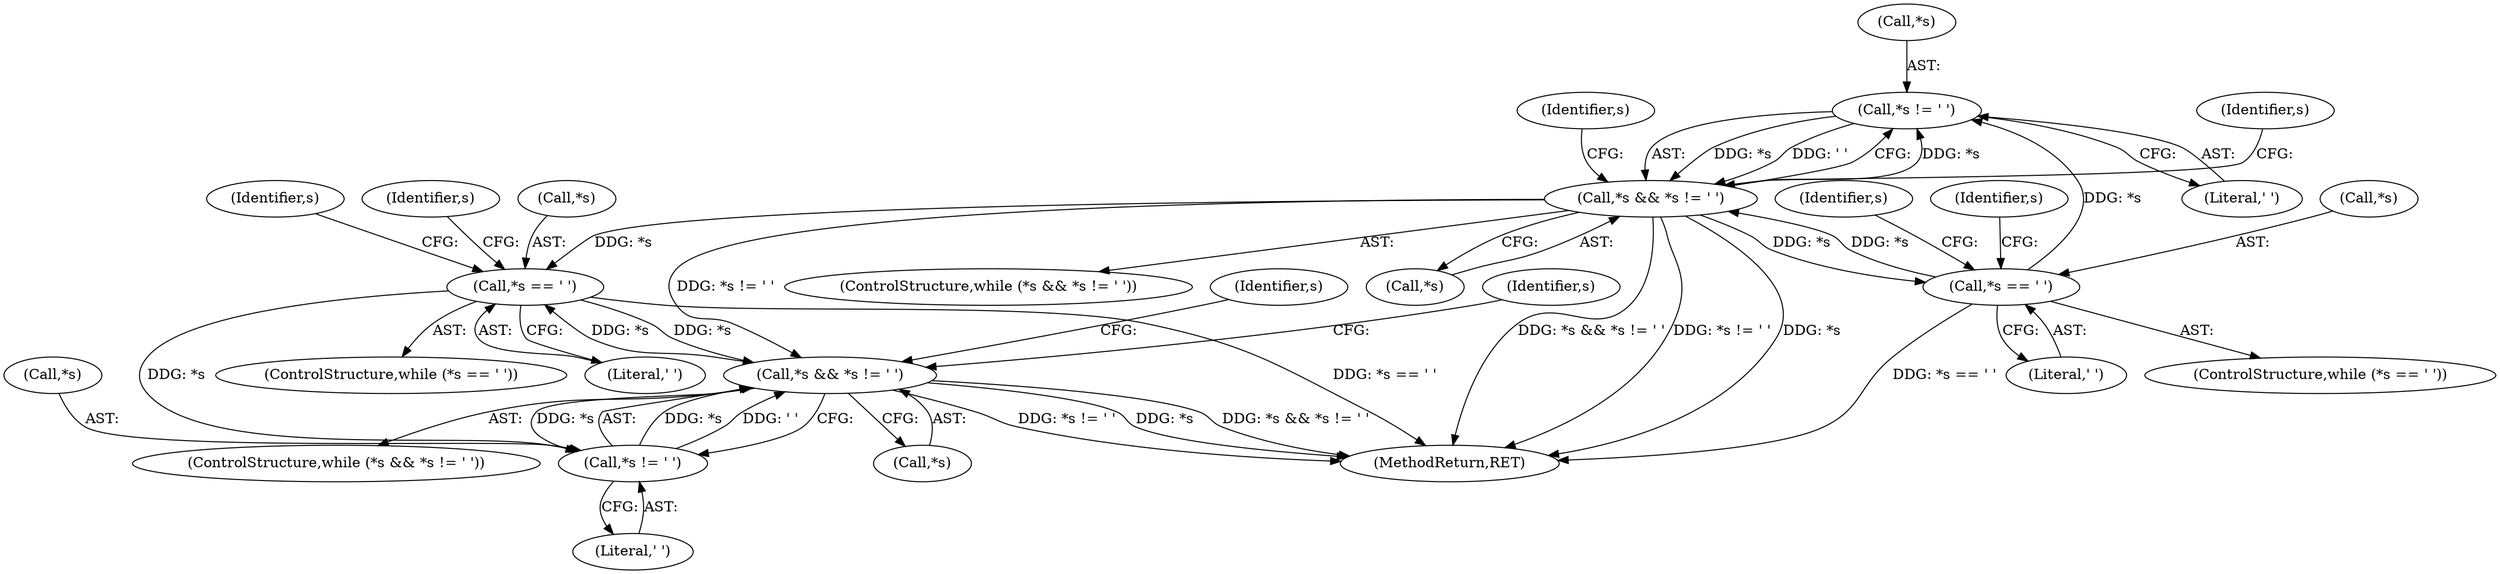 digraph "0_ghostscript_60dabde18d7fe12b19da8b509bdfee9cc886aafc_3@pointer" {
"1000479" [label="(Call,*s != ' ')"];
"1000464" [label="(Call,*s == ' ')"];
"1000476" [label="(Call,*s && *s != ' ')"];
"1000479" [label="(Call,*s != ' ')"];
"1000608" [label="(Call,*s == ' ')"];
"1000633" [label="(Call,*s && *s != ' ')"];
"1000636" [label="(Call,*s != ' ')"];
"1000465" [label="(Call,*s)"];
"1000472" [label="(Identifier,s)"];
"1000476" [label="(Call,*s && *s != ' ')"];
"1000605" [label="(Identifier,s)"];
"1000467" [label="(Literal,' ')"];
"1000482" [label="(Literal,' ')"];
"1000616" [label="(Identifier,s)"];
"1000609" [label="(Call,*s)"];
"1000634" [label="(Call,*s)"];
"1000607" [label="(ControlStructure,while (*s == ' '))"];
"1000479" [label="(Call,*s != ' ')"];
"1000633" [label="(Call,*s && *s != ' ')"];
"1000964" [label="(MethodReturn,RET)"];
"1000480" [label="(Call,*s)"];
"1000464" [label="(Call,*s == ' ')"];
"1000461" [label="(Identifier,s)"];
"1000463" [label="(ControlStructure,while (*s == ' '))"];
"1000608" [label="(Call,*s == ' ')"];
"1000477" [label="(Call,*s)"];
"1000484" [label="(Identifier,s)"];
"1000637" [label="(Call,*s)"];
"1000639" [label="(Literal,' ')"];
"1000469" [label="(Identifier,s)"];
"1000613" [label="(Identifier,s)"];
"1000636" [label="(Call,*s != ' ')"];
"1000632" [label="(ControlStructure,while (*s && *s != ' '))"];
"1000611" [label="(Literal,' ')"];
"1000475" [label="(ControlStructure,while (*s && *s != ' '))"];
"1000641" [label="(Identifier,s)"];
"1000479" -> "1000476"  [label="AST: "];
"1000479" -> "1000482"  [label="CFG: "];
"1000480" -> "1000479"  [label="AST: "];
"1000482" -> "1000479"  [label="AST: "];
"1000476" -> "1000479"  [label="CFG: "];
"1000479" -> "1000476"  [label="DDG: *s"];
"1000479" -> "1000476"  [label="DDG: ' '"];
"1000464" -> "1000479"  [label="DDG: *s"];
"1000476" -> "1000479"  [label="DDG: *s"];
"1000464" -> "1000463"  [label="AST: "];
"1000464" -> "1000467"  [label="CFG: "];
"1000465" -> "1000464"  [label="AST: "];
"1000467" -> "1000464"  [label="AST: "];
"1000469" -> "1000464"  [label="CFG: "];
"1000472" -> "1000464"  [label="CFG: "];
"1000464" -> "1000964"  [label="DDG: *s == ' '"];
"1000476" -> "1000464"  [label="DDG: *s"];
"1000464" -> "1000476"  [label="DDG: *s"];
"1000476" -> "1000475"  [label="AST: "];
"1000476" -> "1000477"  [label="CFG: "];
"1000477" -> "1000476"  [label="AST: "];
"1000461" -> "1000476"  [label="CFG: "];
"1000484" -> "1000476"  [label="CFG: "];
"1000476" -> "1000964"  [label="DDG: *s && *s != ' '"];
"1000476" -> "1000964"  [label="DDG: *s != ' '"];
"1000476" -> "1000964"  [label="DDG: *s"];
"1000476" -> "1000608"  [label="DDG: *s"];
"1000476" -> "1000633"  [label="DDG: *s != ' '"];
"1000608" -> "1000607"  [label="AST: "];
"1000608" -> "1000611"  [label="CFG: "];
"1000609" -> "1000608"  [label="AST: "];
"1000611" -> "1000608"  [label="AST: "];
"1000613" -> "1000608"  [label="CFG: "];
"1000616" -> "1000608"  [label="CFG: "];
"1000608" -> "1000964"  [label="DDG: *s == ' '"];
"1000633" -> "1000608"  [label="DDG: *s"];
"1000608" -> "1000633"  [label="DDG: *s"];
"1000608" -> "1000636"  [label="DDG: *s"];
"1000633" -> "1000632"  [label="AST: "];
"1000633" -> "1000634"  [label="CFG: "];
"1000633" -> "1000636"  [label="CFG: "];
"1000634" -> "1000633"  [label="AST: "];
"1000636" -> "1000633"  [label="AST: "];
"1000605" -> "1000633"  [label="CFG: "];
"1000641" -> "1000633"  [label="CFG: "];
"1000633" -> "1000964"  [label="DDG: *s && *s != ' '"];
"1000633" -> "1000964"  [label="DDG: *s != ' '"];
"1000633" -> "1000964"  [label="DDG: *s"];
"1000636" -> "1000633"  [label="DDG: *s"];
"1000636" -> "1000633"  [label="DDG: ' '"];
"1000633" -> "1000636"  [label="DDG: *s"];
"1000636" -> "1000639"  [label="CFG: "];
"1000637" -> "1000636"  [label="AST: "];
"1000639" -> "1000636"  [label="AST: "];
}
